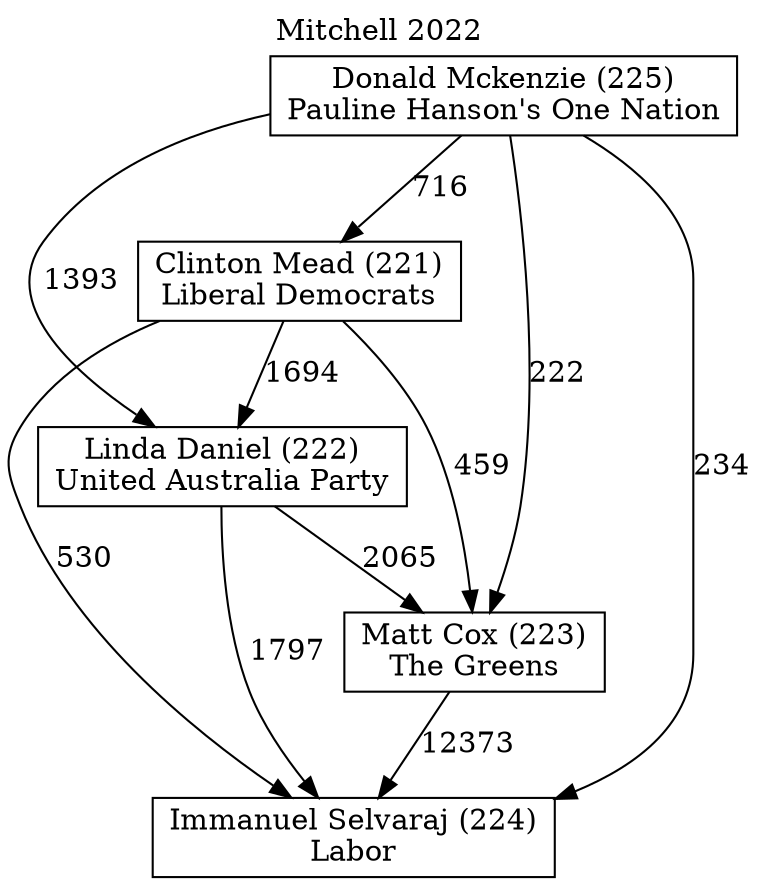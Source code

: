 // House preference flow
digraph "Immanuel Selvaraj (224)_Mitchell_2022" {
	graph [label="Mitchell 2022" labelloc=t mclimit=10]
	node [shape=box]
	"Matt Cox (223)" [label="Matt Cox (223)
The Greens"]
	"Immanuel Selvaraj (224)" [label="Immanuel Selvaraj (224)
Labor"]
	"Donald Mckenzie (225)" [label="Donald Mckenzie (225)
Pauline Hanson's One Nation"]
	"Clinton Mead (221)" [label="Clinton Mead (221)
Liberal Democrats"]
	"Linda Daniel (222)" [label="Linda Daniel (222)
United Australia Party"]
	"Clinton Mead (221)" -> "Linda Daniel (222)" [label=1694]
	"Donald Mckenzie (225)" -> "Matt Cox (223)" [label=222]
	"Clinton Mead (221)" -> "Immanuel Selvaraj (224)" [label=530]
	"Linda Daniel (222)" -> "Matt Cox (223)" [label=2065]
	"Donald Mckenzie (225)" -> "Immanuel Selvaraj (224)" [label=234]
	"Donald Mckenzie (225)" -> "Clinton Mead (221)" [label=716]
	"Donald Mckenzie (225)" -> "Linda Daniel (222)" [label=1393]
	"Linda Daniel (222)" -> "Immanuel Selvaraj (224)" [label=1797]
	"Matt Cox (223)" -> "Immanuel Selvaraj (224)" [label=12373]
	"Clinton Mead (221)" -> "Matt Cox (223)" [label=459]
}
